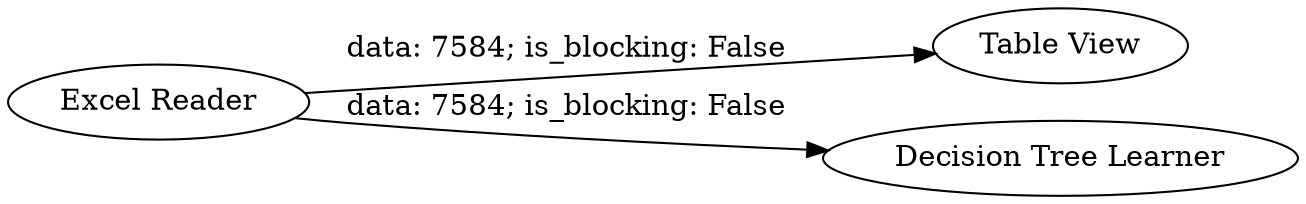 digraph {
	"-5076371695434099945_2" [label="Table View"]
	"-5076371695434099945_1" [label="Excel Reader"]
	"-5076371695434099945_3" [label="Decision Tree Learner"]
	"-5076371695434099945_1" -> "-5076371695434099945_3" [label="data: 7584; is_blocking: False"]
	"-5076371695434099945_1" -> "-5076371695434099945_2" [label="data: 7584; is_blocking: False"]
	rankdir=LR
}
